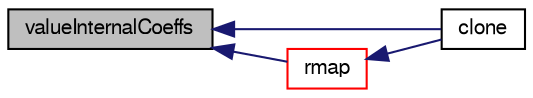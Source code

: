 digraph "valueInternalCoeffs"
{
  bgcolor="transparent";
  edge [fontname="FreeSans",fontsize="10",labelfontname="FreeSans",labelfontsize="10"];
  node [fontname="FreeSans",fontsize="10",shape=record];
  rankdir="LR";
  Node1300 [label="valueInternalCoeffs",height=0.2,width=0.4,color="black", fillcolor="grey75", style="filled", fontcolor="black"];
  Node1300 -> Node1301 [dir="back",color="midnightblue",fontsize="10",style="solid",fontname="FreeSans"];
  Node1301 [label="clone",height=0.2,width=0.4,color="black",URL="$a23554.html#a6dfbb046cc414bcb0ee27a1646815537",tooltip="Construct and return a clone setting internal field reference. "];
  Node1300 -> Node1302 [dir="back",color="midnightblue",fontsize="10",style="solid",fontname="FreeSans"];
  Node1302 [label="rmap",height=0.2,width=0.4,color="red",URL="$a23554.html#abe233fd0f00c5f2012c2a8f57f20f5cb",tooltip="Reverse map the given fvPatchField onto this fvPatchField. "];
  Node1302 -> Node1301 [dir="back",color="midnightblue",fontsize="10",style="solid",fontname="FreeSans"];
}

